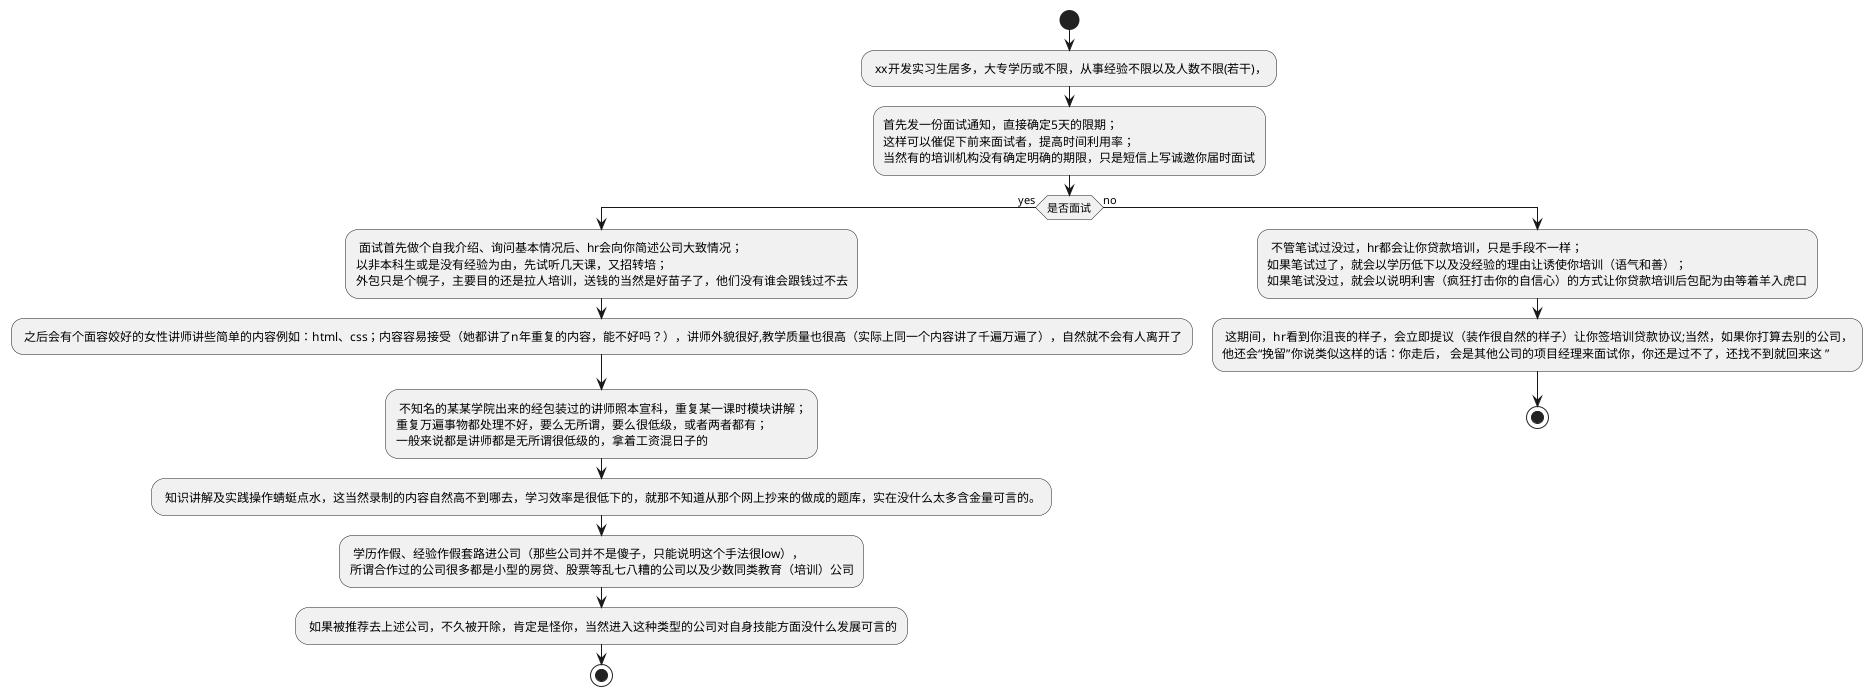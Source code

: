 @startuml
start

: xx开发实习生居多，大专学历或不限，从事经验不限以及人数不限(若干)，;

:首先发一份面试通知，直接确定5天的限期；
这样可以催促下前来面试者，提高时间利用率；
当然有的培训机构没有确定明确的期限，只是短信上写诚邀你届时面试;

if(是否面试) then (yes)

: 面试首先做个自我介绍、询问基本情况后、hr会向你简述公司大致情况；
以非本科生或是没有经验为由，先试听几天课，又招转培；
外包只是个幌子，主要目的还是拉人培训，送钱的当然是好苗子了，他们没有谁会跟钱过不去;

: 之后会有个面容姣好的女性讲师讲些简单的内容例如：html、css；内容容易接受（她都讲了n年重复的内容，能不好吗？），讲师外貌很好,教学质量也很高（实际上同一个内容讲了千遍万遍了），自然就不会有人离开了;

: 不知名的某某学院出来的经包装过的讲师照本宣科，重复某一课时模块讲解；
重复万遍事物都处理不好，要么无所谓，要么很低级，或者两者都有；
一般来说都是讲师都是无所谓很低级的，拿着工资混日子的;

: 知识讲解及实践操作蜻蜓点水，这当然录制的内容自然高不到哪去，学习效率是很低下的，就那不知道从那个网上抄来的做成的题库，实在没什么太多含金量可言的。;

: 学历作假、经验作假套路进公司（那些公司并不是傻子，只能说明这个手法很low），
所谓合作过的公司很多都是小型的房贷、股票等乱七八糟的公司以及少数同类教育（培训）公司;

: 如果被推荐去上述公司，不久被开除，肯定是怪你，当然进入这种类型的公司对自身技能方面没什么发展可言的;

stop

else (no)
: 不管笔试过没过，hr都会让你贷款培训，只是手段不一样；
如果笔试过了，就会以学历低下以及没经验的理由让诱使你培训（语气和善）；
如果笔试没过，就会以说明利害（疯狂打击你的自信心）的方式让你贷款培训后包配为由等着羊入虎口;

: 这期间，hr看到你沮丧的样子，会立即提议（装作很自然的样子）让你签培训贷款协议;当然，如果你打算去别的公司，
他还会“挽留”你说类似这样的话：你走后， 会是其他公司的项目经理来面试你，你还是过不了，还找不到就回来这 ”;


stop
@enduml
